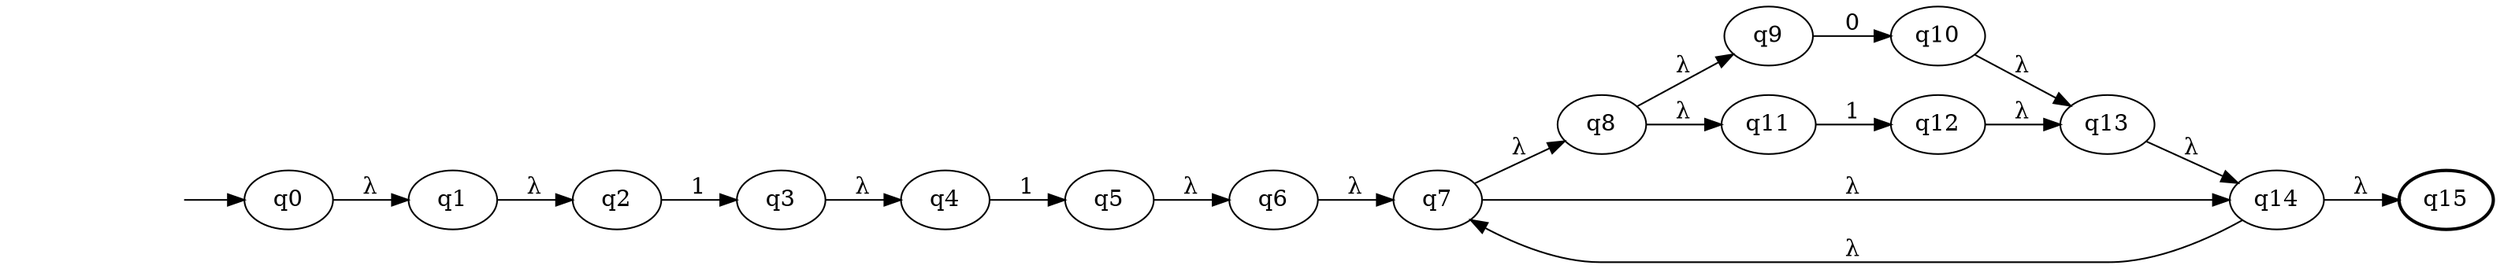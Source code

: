 digraph grafo{rankdir=LR;
	_invisible [style="invis"];
	inicial [label="q0"];
	_invisible -> inicial;
	inicial_K1 [label="q1"];
	q1_K1_K1 [label="q2"];
	q2_K1_K1 [label="q3"];
	q1_K2_K1 [label="q4"];
	q2_K2_K1 [label="q5"];
	final_K1 [label="q6"];
	inicial_K2 [label="q7"];
	inicial_X_K2 [label="q8"];
	q1_U1_X_K2 [label="q9"];
	q2_U1_X_K2 [label="q10"];
	q1_U2_X_K2 [label="q11"];
	q2_U2_X_K2 [label="q12"];
	final_X_K2 [label="q13"];
	final_K2 [label="q14"];
	final [label="q15"][penwidth="2"];
	q1_K1_K1 -> q2_K1_K1 [label="1"];
	q1_K2_K1 -> q2_K2_K1 [label="1"];
	q1_U1_X_K2 -> q2_U1_X_K2 [label="0"];
	q1_U2_X_K2 -> q2_U2_X_K2 [label="1"];
	inicial -> inicial_K1 [label="&lambda;"];
	inicial_K1 -> q1_K1_K1 [label="&lambda;"];
	q2_K1_K1 -> q1_K2_K1 [label="&lambda;"];
	q2_K2_K1 -> final_K1 [label="&lambda;"];
	final_K1 -> inicial_K2 [label="&lambda;"];
	inicial_K2 -> inicial_X_K2 [label="&lambda;"];
	inicial_K2 -> final_K2 [label="&lambda;"];
	inicial_X_K2 -> q1_U1_X_K2 [label="&lambda;"];
	inicial_X_K2 -> q1_U2_X_K2 [label="&lambda;"];
	q2_U1_X_K2 -> final_X_K2 [label="&lambda;"];
	q2_U2_X_K2 -> final_X_K2 [label="&lambda;"];
	final_X_K2 -> final_K2 [label="&lambda;"];
	final_K2 -> inicial_K2 [label="&lambda;"];
	final_K2 -> final [label="&lambda;"];
}